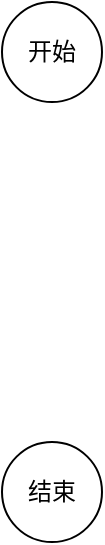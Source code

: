 <mxfile>
    <diagram id="bz27wnV57jxDrhoUGcas" name="第 1 页">
        <mxGraphModel dx="973" dy="614" grid="1" gridSize="10" guides="1" tooltips="1" connect="1" arrows="1" fold="1" page="1" pageScale="1" pageWidth="827" pageHeight="1169" math="0" shadow="0">
            <root>
                <mxCell id="0"/>
                <mxCell id="1" parent="0"/>
                <mxCell id="2" value="开始" style="ellipse;whiteSpace=wrap;html=1;aspect=fixed;" vertex="1" parent="1">
                    <mxGeometry x="370" y="280" width="50" height="50" as="geometry"/>
                </mxCell>
                <mxCell id="3" value="结束" style="ellipse;whiteSpace=wrap;html=1;aspect=fixed;" vertex="1" parent="1">
                    <mxGeometry x="370" y="500" width="50" height="50" as="geometry"/>
                </mxCell>
            </root>
        </mxGraphModel>
    </diagram>
</mxfile>